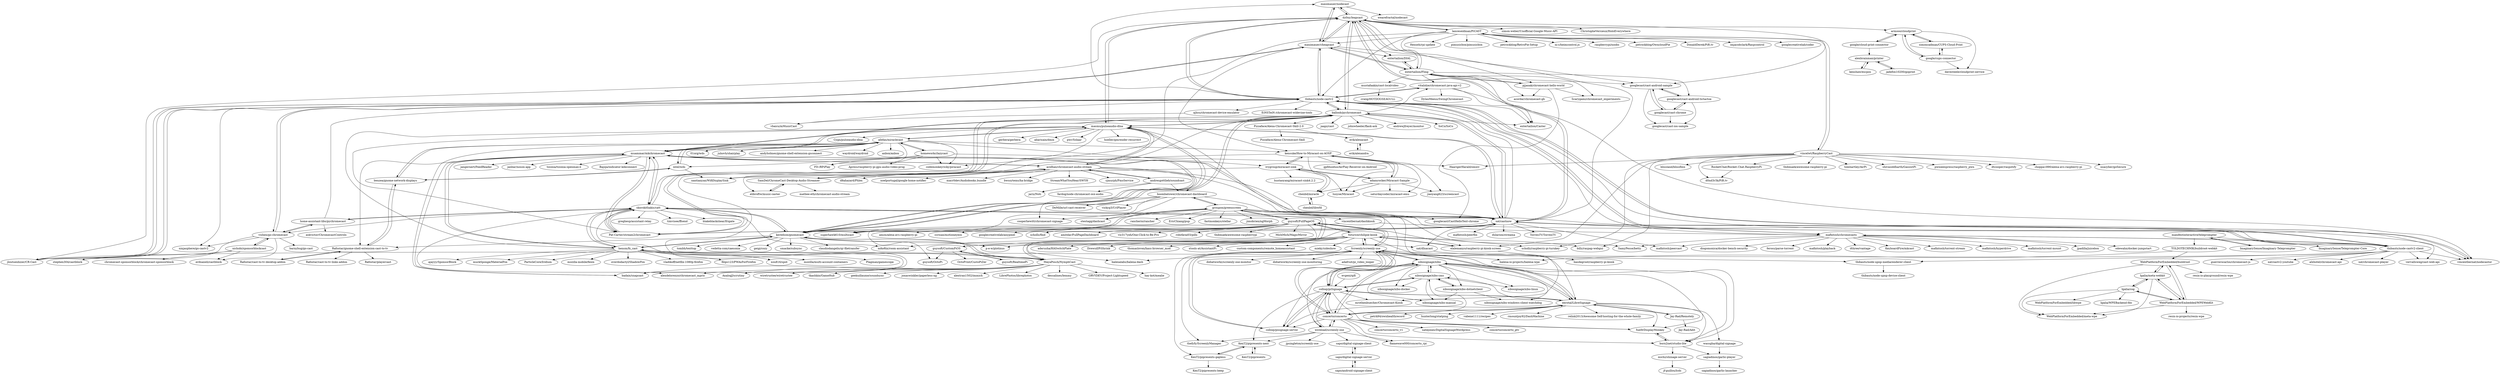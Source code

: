 digraph G {
"mauimauer/nodecast" -> "dz0ny/leapcast"
"mauimauer/nodecast" -> "mauimauer/cheapcast"
"mauimauer/nodecast" -> "wearefractal/nodecast"
"albfan/miraclecast" -> "intel/wds"
"albfan/miraclecast" -> "homeworkc/lazycast"
"albfan/miraclecast" -> "benzea/gnome-network-displays"
"albfan/miraclecast" -> "kensuke/How-to-Miracast-on-AOSP"
"albfan/miraclecast" -> "codemonkeyricky/piracast"
"albfan/miraclecast" -> "anbox/anbox" ["e"=1]
"albfan/miraclecast" -> "ivygroup/miracast-sink"
"albfan/miraclecast" -> "01org/wds"
"albfan/miraclecast" -> "masmu/pulseaudio-dlna"
"albfan/miraclecast" -> "juhovh/shairplay" ["e"=1]
"albfan/miraclecast" -> "muammar/mkchromecast"
"albfan/miraclecast" -> "FD-/RPiPlay" ["e"=1]
"albfan/miraclecast" -> "andyholmes/gnome-shell-extension-gsconnect" ["e"=1]
"albfan/miraclecast" -> "waydroid/waydroid" ["e"=1]
"albfan/miraclecast" -> "badaix/snapcast" ["e"=1]
"guysoft/FullPageOS" -> "futurice/chilipie-kiosk"
"guysoft/FullPageOS" -> "guysoft/CustomPiOS"
"guysoft/FullPageOS" -> "guysoft/OctoPi" ["e"=1]
"guysoft/FullPageOS" -> "amzn/alexa-avs-raspberry-pi" ["e"=1]
"guysoft/FullPageOS" -> "elalemanyo/raspberry-pi-kiosk-screen"
"guysoft/FullPageOS" -> "ccrisan/motioneyeos" ["e"=1]
"guysoft/FullPageOS" -> "googlecreativelab/anypixel" ["e"=1]
"guysoft/FullPageOS" -> "schollz/find" ["e"=1]
"guysoft/FullPageOS" -> "amitdar/FullPageDashboard"
"guysoft/FullPageOS" -> "vic317yeh/One-Click-to-Be-Pro" ["e"=1]
"guysoft/FullPageOS" -> "Screenly/screenly-ose"
"guysoft/FullPageOS" -> "groupon/greenscreen"
"guysoft/FullPageOS" -> "rohitkrai03/pills" ["e"=1]
"guysoft/FullPageOS" -> "thibmaek/awesome-raspberrypi" ["e"=1]
"guysoft/FullPageOS" -> "MichMich/MagicMirror" ["e"=1]
"xibosignage/xibo-cms" -> "xibosignage/xibo-dotnetclient"
"xibosignage/xibo-cms" -> "xibosignage/xibo"
"xibosignage/xibo-cms" -> "xibosignage/xibo-linux"
"xibosignage/xibo-cms" -> "xibosignage/xibo-docker"
"xibosignage/xibo-cms" -> "xibosignage/xibo-manual"
"xibosignage/xibo-cms" -> "colloqi/piSignage"
"skorokithakis/catt" -> "xat/castnow"
"skorokithakis/catt" -> "balloob/pychromecast"
"skorokithakis/catt" -> "keredson/gnomecast"
"skorokithakis/catt" -> "muammar/mkchromecast"
"skorokithakis/catt" -> "home-assistant-libs/pychromecast"
"skorokithakis/catt" -> "hensm/fx_cast"
"skorokithakis/catt" -> "Pat-Carter/stream2chromecast"
"skorokithakis/catt" -> "badaix/snapcast" ["e"=1]
"skorokithakis/catt" -> "vishen/go-chromecast"
"skorokithakis/catt" -> "alexdelorenzo/chromecast_mpris"
"skorokithakis/catt" -> "MayaPosch/NymphCast"
"skorokithakis/catt" -> "greghesp/assistant-relay" ["e"=1]
"skorokithakis/catt" -> "timvisee/ffsend" ["e"=1]
"skorokithakis/catt" -> "mKeRix/room-assistant" ["e"=1]
"skorokithakis/catt" -> "blakeblackshear/frigate" ["e"=1]
"mafintosh/chromecasts" -> "thibauts/node-castv2-client"
"mafintosh/chromecasts" -> "xat/castnow"
"mafintosh/chromecasts" -> "mafintosh/playback" ["e"=1]
"mafintosh/chromecasts" -> "mafintosh/peercast" ["e"=1]
"mafintosh/chromecasts" -> "dthree/vantage" ["e"=1]
"mafintosh/chromecasts" -> "KeyboardFire/mkcast" ["e"=1]
"mafintosh/chromecasts" -> "SamyPesse/betty" ["e"=1]
"mafintosh/chromecasts" -> "mafintosh/torrent-stream" ["e"=1]
"mafintosh/chromecasts" -> "mafintosh/hyperdrive" ["e"=1]
"mafintosh/chromecasts" -> "mafintosh/torrent-mount" ["e"=1]
"mafintosh/chromecasts" -> "jpadilla/juicebox" ["e"=1]
"mafintosh/chromecasts" -> "odewahn/docker-jumpstart" ["e"=1]
"mafintosh/chromecasts" -> "thibauts/node-castv2"
"mafintosh/chromecasts" -> "diogomonica/docker-bench-security" ["e"=1]
"mafintosh/chromecasts" -> "feross/parse-torrent"
"Igalia/meta-webkit" -> "Igalia/cog"
"Igalia/meta-webkit" -> "WebPlatformForEmbedded/meta-wpe"
"Igalia/meta-webkit" -> "WebPlatformForEmbedded/buildroot"
"Igalia/meta-webkit" -> "WebPlatformForEmbedded/WPEWebKit"
"wassgha/digital-signage" -> "sagiadinos/garlic-player"
"google/cloud-print-connector" -> "armooo/cloudprint"
"google/cloud-print-connector" -> "alexbrainman/printer"
"acidhax/chromecast-audio-stream" -> "SamDel/ChromeCast-Desktop-Audio-Streamer"
"acidhax/chromecast-audio-stream" -> "andresgottlieb/soundcast"
"acidhax/chromecast-audio-stream" -> "elibroftw/music-caster"
"acidhax/chromecast-audio-stream" -> "muammar/mkchromecast"
"acidhax/chromecast-audio-stream" -> "masmu/pulseaudio-dlna"
"acidhax/chromecast-audio-stream" -> "balloob/pychromecast"
"acidhax/chromecast-audio-stream" -> "d8ahazard/Phlex" ["e"=1]
"acidhax/chromecast-audio-stream" -> "noelportugal/google-home-notifier" ["e"=1]
"acidhax/chromecast-audio-stream" -> "macr0dev/Audiobooks.bundle" ["e"=1]
"acidhax/chromecast-audio-stream" -> "thibauts/node-castv2-client"
"acidhax/chromecast-audio-stream" -> "bwssytems/ha-bridge" ["e"=1]
"acidhax/chromecast-audio-stream" -> "xat/castnow"
"acidhax/chromecast-audio-stream" -> "StreamWhatYouHear/SWYH" ["e"=1]
"acidhax/chromecast-audio-stream" -> "boombatower/chromecast-dashboard"
"acidhax/chromecast-audio-stream" -> "cjmurph/PmsService" ["e"=1]
"lanceseidman/PiCAST" -> "vincelwt/RaspberryCast"
"lanceseidman/PiCAST" -> "dz0ny/leapcast"
"lanceseidman/PiCAST" -> "codemonkeyricky/piracast"
"lanceseidman/PiCAST" -> "Hexxeh/rpi-update" ["e"=1]
"lanceseidman/PiCAST" -> "pimusicbox/pimusicbox" ["e"=1]
"lanceseidman/PiCAST" -> "petrockblog/RetroPie-Setup" ["e"=1]
"lanceseidman/PiCAST" -> "ni-c/heimcontrol.js" ["e"=1]
"lanceseidman/PiCAST" -> "raspberrypi/noobs" ["e"=1]
"lanceseidman/PiCAST" -> "xat/castnow"
"lanceseidman/PiCAST" -> "petrockblog/OwncloudPie" ["e"=1]
"lanceseidman/PiCAST" -> "DonaldDerek/PiR.tv"
"lanceseidman/PiCAST" -> "mauimauer/cheapcast"
"lanceseidman/PiCAST" -> "imjacobclark/Raspcontrol" ["e"=1]
"lanceseidman/PiCAST" -> "thibauts/node-castv2"
"lanceseidman/PiCAST" -> "googlecreativelab/coder" ["e"=1]
"xat/castnow" -> "mafintosh/peerflix" ["e"=1]
"xat/castnow" -> "skorokithakis/catt"
"xat/castnow" -> "xat/dlnacast"
"xat/castnow" -> "mafintosh/peercast" ["e"=1]
"xat/castnow" -> "balloob/pychromecast"
"xat/castnow" -> "muammar/mkchromecast"
"xat/castnow" -> "thibauts/node-castv2-client"
"xat/castnow" -> "mafintosh/chromecasts"
"xat/castnow" -> "Pat-Carter/stream2chromecast"
"xat/castnow" -> "keredson/gnomecast"
"xat/castnow" -> "dz0ny/leapcast"
"xat/castnow" -> "thibauts/node-castv2"
"xat/castnow" -> "masmu/pulseaudio-dlna"
"xat/castnow" -> "dularion/streama" ["e"=1]
"xat/castnow" -> "TorrenTV/TorrenTV" ["e"=1]
"muammar/mkchromecast" -> "balloob/pychromecast"
"muammar/mkchromecast" -> "skorokithakis/catt"
"muammar/mkchromecast" -> "keredson/gnomecast"
"muammar/mkchromecast" -> "xat/castnow"
"muammar/mkchromecast" -> "masmu/pulseaudio-dlna"
"muammar/mkchromecast" -> "Pat-Carter/stream2chromecast"
"muammar/mkchromecast" -> "hensm/fx_cast"
"muammar/mkchromecast" -> "jangernert/FeedReader" ["e"=1]
"muammar/mkchromecast" -> "badaix/snapcast" ["e"=1]
"muammar/mkchromecast" -> "janbar/noson-app" ["e"=1]
"muammar/mkchromecast" -> "acidhax/chromecast-audio-stream"
"muammar/mkchromecast" -> "albfan/miraclecast"
"muammar/mkchromecast" -> "tizonia/tizonia-openmax-il" ["e"=1]
"muammar/mkchromecast" -> "Rafostar/gnome-shell-extension-cast-to-tv"
"muammar/mkchromecast" -> "Bajoja/indicator-kdeconnect" ["e"=1]
"masmu/pulseaudio-dlna" -> "muammar/mkchromecast"
"masmu/pulseaudio-dlna" -> "hzeller/gmrender-resurrect" ["e"=1]
"masmu/pulseaudio-dlna" -> "Cygn/pulseaudio-dlna"
"masmu/pulseaudio-dlna" -> "badaix/snapcast" ["e"=1]
"masmu/pulseaudio-dlna" -> "p-e-w/plotinus" ["e"=1]
"masmu/pulseaudio-dlna" -> "balloob/pychromecast"
"masmu/pulseaudio-dlna" -> "albfan/miraclecast"
"masmu/pulseaudio-dlna" -> "dz0ny/leapcast"
"masmu/pulseaudio-dlna" -> "gerbera/gerbera" ["e"=1]
"masmu/pulseaudio-dlna" -> "xat/castnow"
"masmu/pulseaudio-dlna" -> "keredson/gnomecast"
"masmu/pulseaudio-dlna" -> "acidhax/chromecast-audio-stream"
"masmu/pulseaudio-dlna" -> "abarisain/dmix" ["e"=1]
"masmu/pulseaudio-dlna" -> "Pat-Carter/stream2chromecast"
"masmu/pulseaudio-dlna" -> "pwr/Solaar" ["e"=1]
"Screenly/screenly-ose" -> "colloqi/piSignage"
"Screenly/screenly-ose" -> "xibosignage/xibo"
"Screenly/screenly-ose" -> "eerotal/LibreSignage"
"Screenly/screenly-ose" -> "colloqi/pisignage-server"
"Screenly/screenly-ose" -> "concerto/concerto"
"Screenly/screenly-ose" -> "futurice/chilipie-kiosk"
"Screenly/screenly-ose" -> "balenalabs/balena-dash" ["e"=1]
"Screenly/screenly-ose" -> "didiatworkz/screenly-ose-monitor"
"Screenly/screenly-ose" -> "born2net/studio-lite"
"Screenly/screenly-ose" -> "didiatworkz/screenly-ose-monitoring"
"Screenly/screenly-ose" -> "KenT2/pipresents-gapless"
"Screenly/screenly-ose" -> "guysoft/FullPageOS"
"Screenly/screenly-ose" -> "thefyfy/ScreenlyManager"
"Screenly/screenly-ose" -> "adafruit/pi_video_looper" ["e"=1]
"Screenly/screenly-ose" -> "balena-io-projects/balena-wpe"
"colloqi/pisignage-server" -> "colloqi/piSignage"
"colloqi/pisignage-server" -> "Screenly/screenly-ose"
"balloob/pychromecast" -> "Pat-Carter/stream2chromecast"
"balloob/pychromecast" -> "skorokithakis/catt"
"balloob/pychromecast" -> "xat/castnow"
"balloob/pychromecast" -> "muammar/mkchromecast"
"balloob/pychromecast" -> "keredson/gnomecast"
"balloob/pychromecast" -> "thibauts/node-castv2"
"balloob/pychromecast" -> "dz0ny/leapcast"
"balloob/pychromecast" -> "Pizzaface/Alexa-Chromecast-Skill-2.0"
"balloob/pychromecast" -> "masmu/pulseaudio-dlna"
"balloob/pychromecast" -> "entertailion/Caster"
"balloob/pychromecast" -> "vitalidze/chromecast-java-api-v2"
"balloob/pychromecast" -> "jaapz/cast"
"balloob/pychromecast" -> "johnwheeler/flask-ask" ["e"=1]
"balloob/pychromecast" -> "andrewjfreyer/monitor" ["e"=1]
"balloob/pychromecast" -> "SoCo/SoCo" ["e"=1]
"keredson/gnomecast" -> "skorokithakis/catt"
"keredson/gnomecast" -> "muammar/mkchromecast"
"keredson/gnomecast" -> "balloob/pychromecast"
"keredson/gnomecast" -> "xat/castnow"
"keredson/gnomecast" -> "Rafostar/gnome-shell-extension-cast-to-tv"
"keredson/gnomecast" -> "p-e-w/plotinus" ["e"=1]
"keredson/gnomecast" -> "masmu/pulseaudio-dlna"
"keredson/gnomecast" -> "tombh/texttop" ["e"=1]
"keredson/gnomecast" -> "vedetta-com/caesonia" ["e"=1]
"keredson/gnomecast" -> "geigi/cozy" ["e"=1]
"keredson/gnomecast" -> "hensm/fx_cast"
"keredson/gnomecast" -> "smacke/subsync" ["e"=1]
"keredson/gnomecast" -> "xat/dlnacast"
"keredson/gnomecast" -> "claudiodangelis/qr-filetransfer" ["e"=1]
"keredson/gnomecast" -> "MayaPosch/NymphCast"
"MayaPosch/NymphCast" -> "badaix/snapcast" ["e"=1]
"MayaPosch/NymphCast" -> "alextran1502/immich" ["e"=1]
"MayaPosch/NymphCast" -> "LibrePhotos/librephotos" ["e"=1]
"MayaPosch/NymphCast" -> "skorokithakis/catt"
"MayaPosch/NymphCast" -> "dessalines/lemmy" ["e"=1]
"MayaPosch/NymphCast" -> "GRVYDEV/Project-Lightspeed" ["e"=1]
"MayaPosch/NymphCast" -> "hay-kot/mealie" ["e"=1]
"MayaPosch/NymphCast" -> "AnalogJ/scrutiny" ["e"=1]
"MayaPosch/NymphCast" -> "alexdelorenzo/chromecast_mpris"
"MayaPosch/NymphCast" -> "wiretrustee/wiretrustee" ["e"=1]
"MayaPosch/NymphCast" -> "hensm/fx_cast"
"MayaPosch/NymphCast" -> "tkashkin/GameHub" ["e"=1]
"MayaPosch/NymphCast" -> "geekuillaume/soundsync" ["e"=1]
"MayaPosch/NymphCast" -> "jonaswinkler/paperless-ng" ["e"=1]
"MayaPosch/NymphCast" -> "keredson/gnomecast"
"chenbd/miracle" -> "chenbd/libwfd"
"homeworkc/lazycast" -> "albfan/miraclecast"
"homeworkc/lazycast" -> "intel/wds"
"homeworkc/lazycast" -> "HaarigerHarald/omxiv"
"homeworkc/lazycast" -> "codemonkeyricky/piracast"
"homeworkc/lazycast" -> "FD-/RPiPlay" ["e"=1]
"homeworkc/lazycast" -> "Apress/raspberry-pi-gpu-audio-video-prog" ["e"=1]
"armooo/cloudprint" -> "simoncadman/CUPS-Cloud-Print"
"armooo/cloudprint" -> "davesteele/cloudprint-service"
"armooo/cloudprint" -> "google/cups-connector"
"armooo/cloudprint" -> "google/cloud-print-connector"
"hensm/fx_cast" -> "muammar/mkchromecast"
"hensm/fx_cast" -> "skorokithakis/catt"
"hensm/fx_cast" -> "ParticleCore/Iridium" ["e"=1]
"hensm/fx_cast" -> "mozilla-mobile/fenix" ["e"=1]
"hensm/fx_cast" -> "overdodactyl/ShadowFox" ["e"=1]
"hensm/fx_cast" -> "vladikoff/netflix-1080p-firefox" ["e"=1]
"hensm/fx_cast" -> "MayaPosch/NymphCast"
"hensm/fx_cast" -> "filips123/PWAsForFirefox" ["e"=1]
"hensm/fx_cast" -> "keredson/gnomecast"
"hensm/fx_cast" -> "xou816/spot" ["e"=1]
"hensm/fx_cast" -> "masmu/pulseaudio-dlna"
"hensm/fx_cast" -> "mozilla/multi-account-containers" ["e"=1]
"hensm/fx_cast" -> "Plagman/gamescope" ["e"=1]
"hensm/fx_cast" -> "ajayyy/SponsorBlock" ["e"=1]
"hensm/fx_cast" -> "muckSponge/MaterialFox" ["e"=1]
"vincelwt/RaspberryCast" -> "lanceseidman/PiCAST"
"vincelwt/RaspberryCast" -> "blissland/blissflixx"
"vincelwt/RaspberryCast" -> "HaarigerHarald/omxiv"
"vincelwt/RaspberryCast" -> "d0nd3r3k/PiR.tv"
"vincelwt/RaspberryCast" -> "RocketChat/Rocket.Chat.RaspberryPi"
"vincelwt/RaspberryCast" -> "schollz/raspberry-pi-turnkey" ["e"=1]
"vincelwt/RaspberryCast" -> "billz/raspap-webgui" ["e"=1]
"vincelwt/RaspberryCast" -> "thibmaek/awesome-raspberry-pi" ["e"=1]
"vincelwt/RaspberryCast" -> "tomhartley/AirPi" ["e"=1]
"vincelwt/RaspberryCast" -> "shivasiddharth/GassistPi" ["e"=1]
"vincelwt/RaspberryCast" -> "pwnieexpress/raspberry_pwn" ["e"=1]
"vincelwt/RaspberryCast" -> "elalemanyo/raspberry-pi-kiosk-screen"
"vincelwt/RaspberryCast" -> "dtcooper/raspotify" ["e"=1]
"vincelwt/RaspberryCast" -> "choppa1890/alexa-avs-raspberry-pi"
"vincelwt/RaspberryCast" -> "nsacyber/goSecure" ["e"=1]
"kenshaw/escpos" -> "alexbrainman/printer"
"benzea/gnome-network-displays" -> "intel/wds"
"benzea/gnome-network-displays" -> "Rafostar/gnome-shell-extension-cast-to-tv"
"benzea/gnome-network-displays" -> "albfan/miraclecast"
"intel/wds" -> "albfan/miraclecast"
"intel/wds" -> "benzea/gnome-network-displays"
"intel/wds" -> "nantianyan/WifiDisplaySink"
"groupon/greenscreen" -> "superhawk610/multicast"
"groupon/greenscreen" -> "boombatower/chromecast-dashboard"
"groupon/greenscreen" -> "cooperhewitt/chromecast-signage"
"groupon/greenscreen" -> "googlecast/CastHelloText-chrome" ["e"=1]
"groupon/greenscreen" -> "vincentbernat/dashkiosk"
"groupon/greenscreen" -> "wireload/screenly-ose"
"groupon/greenscreen" -> "guysoft/FullPageOS"
"groupon/greenscreen" -> "xat/castnow"
"groupon/greenscreen" -> "mafintosh/chromecasts"
"groupon/greenscreen" -> "rancherio/rancher" ["e"=1]
"groupon/greenscreen" -> "SamyPesse/betty" ["e"=1]
"groupon/greenscreen" -> "EricChiang/pup" ["e"=1]
"groupon/greenscreen" -> "fastmonkeys/stellar" ["e"=1]
"groupon/greenscreen" -> "jimobrien/ngMorph" ["e"=1]
"groupon/greenscreen" -> "stestagg/dashcast"
"thibauts/node-upnp-mediarenderer-client" -> "thibauts/node-upnp-device-client"
"vishen/go-chromecast" -> "nichobi/sponsorblockcast"
"vishen/go-chromecast" -> "erdnaxeli/castblock"
"vishen/go-chromecast" -> "ninjasphere/go-castv2"
"vishen/go-chromecast" -> "barnybug/go-cast"
"vishen/go-chromecast" -> "stephen304/castblock"
"vishen/go-chromecast" -> "home-assistant-libs/pychromecast"
"vishen/go-chromecast" -> "thibauts/node-castv2"
"colloqi/piSignage" -> "colloqi/pisignage-server"
"colloqi/piSignage" -> "Screenly/screenly-ose"
"colloqi/piSignage" -> "xibosignage/xibo"
"colloqi/piSignage" -> "concerto/concerto"
"colloqi/piSignage" -> "xibosignage/xibo-cms"
"colloqi/piSignage" -> "eerotal/LibreSignage"
"colloqi/piSignage" -> "fuel9/DisplayMonkey"
"colloqi/piSignage" -> "KenT2/pipresents-next"
"colloqi/piSignage" -> "wireload/screenly-ose"
"colloqi/piSignage" -> "mrothenbuecher/Chromecast-Kiosk"
"Pat-Carter/stream2chromecast" -> "balloob/pychromecast"
"Pat-Carter/stream2chromecast" -> "muammar/mkchromecast"
"Pat-Carter/stream2chromecast" -> "xat/castnow"
"Pat-Carter/stream2chromecast" -> "skorokithakis/catt"
"futurice/chilipie-kiosk" -> "guysoft/FullPageOS"
"futurice/chilipie-kiosk" -> "elalemanyo/raspberry-pi-kiosk-screen"
"futurice/chilipie-kiosk" -> "Screenly/screenly-ose"
"futurice/chilipie-kiosk" -> "eerotal/LibreSignage"
"futurice/chilipie-kiosk" -> "balenalabs/balena-dash" ["e"=1]
"futurice/chilipie-kiosk" -> "billz/raspap-webgui" ["e"=1]
"futurice/chilipie-kiosk" -> "guysoft/CustomPiOS"
"futurice/chilipie-kiosk" -> "aderusha/HASwitchPlate" ["e"=1]
"futurice/chilipie-kiosk" -> "Drewsif/PiShrink" ["e"=1]
"futurice/chilipie-kiosk" -> "thomasloven/hass-browser_mod" ["e"=1]
"futurice/chilipie-kiosk" -> "schollz/raspberry-pi-turnkey" ["e"=1]
"futurice/chilipie-kiosk" -> "xtools-at/AssistantPi" ["e"=1]
"futurice/chilipie-kiosk" -> "custom-components/remote_homeassistant" ["e"=1]
"futurice/chilipie-kiosk" -> "mieky/sideshow"
"futurice/chilipie-kiosk" -> "mKeRix/room-assistant" ["e"=1]
"ivygroup/miracast-sink" -> "kensuke/How-to-Miracast-on-AOSP"
"ivygroup/miracast-sink" -> "adamrocker/Miracast-Sample"
"ivygroup/miracast-sink" -> "hustaoyang/miracast-sink4.2.2"
"ivygroup/miracast-sink" -> "lusyoe/Miracast"
"ivygroup/miracast-sink" -> "nantianyan/WifiDisplaySink"
"ivygroup/miracast-sink" -> "chenbd/miracle"
"RocketChat/Rocket.Chat.RaspberryPi" -> "d0nd3r3k/PiR.tv"
"ajhsu/chromecast-device-emulator" -> "vbaicu/mMusicCast"
"dz0ny/leapcast" -> "mauimauer/cheapcast"
"dz0ny/leapcast" -> "mauimauer/nodecast"
"dz0ny/leapcast" -> "thibauts/node-castv2"
"dz0ny/leapcast" -> "simon-weber/Unofficial-Google-Music-API" ["e"=1]
"dz0ny/leapcast" -> "jloutsenhizer/CR-Cast"
"dz0ny/leapcast" -> "entertailion/Fling"
"dz0ny/leapcast" -> "lanceseidman/PiCAST"
"dz0ny/leapcast" -> "entertailion/DIAL"
"dz0ny/leapcast" -> "balloob/pychromecast"
"dz0ny/leapcast" -> "pjjanak/chromecast-hello-world"
"dz0ny/leapcast" -> "xat/castnow"
"dz0ny/leapcast" -> "ChristopheVersieux/HoloEverywhere" ["e"=1]
"dz0ny/leapcast" -> "googlecast/cast-android-sample"
"dz0ny/leapcast" -> "masmu/pulseaudio-dlna"
"dz0ny/leapcast" -> "armooo/cloudprint"
"evgeni/qifi" -> "colloqi/piSignage"
"superhawk610/multicast" -> "groupon/greenscreen"
"boombatower/chromecast-dashboard" -> "groupon/greenscreen"
"boombatower/chromecast-dashboard" -> "mrothenbuecher/Chromecast-Kiosk"
"boombatower/chromecast-dashboard" -> "stestagg/dashcast"
"boombatower/chromecast-dashboard" -> "superhawk610/multicast"
"boombatower/chromecast-dashboard" -> "cooperhewitt/chromecast-signage"
"boombatower/chromecast-dashboard" -> "DeMille/url-cast-receiver"
"boombatower/chromecast-dashboard" -> "vickyg3/UrlPlayer"
"nichobi/sponsorblockcast" -> "erdnaxeli/castblock"
"nichobi/sponsorblockcast" -> "stephen304/castblock"
"nichobi/sponsorblockcast" -> "vishen/go-chromecast"
"nichobi/sponsorblockcast" -> "chromecast-sponsorblock/chromecast-sponsorblock"
"manifestinteractive/teleprompter" -> "ImaginarySense/Teleprompter-Core"
"manifestinteractive/teleprompter" -> "ImaginarySense/Imaginary-Teleprompter"
"manifestinteractive/teleprompter" -> "TOLDOTECHNIK/buildroot-webkit"
"elalemanyo/raspberry-pi-kiosk-screen" -> "basdegroot/raspberry-pi-kiosk"
"elalemanyo/raspberry-pi-kiosk-screen" -> "futurice/chilipie-kiosk"
"home-assistant-libs/pychromecast" -> "skorokithakis/catt"
"home-assistant-libs/pychromecast" -> "vishen/go-chromecast"
"home-assistant-libs/pychromecast" -> "thibauts/node-castv2"
"home-assistant-libs/pychromecast" -> "askvictor/ChromecastControls"
"vitalidze/chromecast-java-api-v2" -> "vincentbernat/nodecastor"
"vitalidze/chromecast-java-api-v2" -> "entertailion/Caster"
"vitalidze/chromecast-java-api-v2" -> "thibauts/node-castv2"
"vitalidze/chromecast-java-api-v2" -> "DylanMeeus/SwingChromecast"
"sapo/android-signage-client" -> "sapo/digital-signage-server"
"entertailion/Fling" -> "entertailion/DIAL"
"entertailion/Fling" -> "pjjanak/chromecast-hello-world"
"entertailion/Fling" -> "entertailion/Caster"
"entertailion/Fling" -> "googlecast/cast-android-tictactoe"
"entertailion/Fling" -> "googlecast/cast-android-sample"
"entertailion/Fling" -> "mauimauer/cheapcast"
"entertailion/Fling" -> "dz0ny/leapcast"
"entertailion/Fling" -> "acordar/chromecast-gb"
"entertailion/Fling" -> "vitalidze/chromecast-java-api-v2"
"entertailion/Fling" -> "mustafaakin/cast-localvideo"
"entertailion/Fling" -> "Scarygami/chromecast_experiments"
"guysoft/CustomPiOS" -> "guysoft/RealtimePi"
"guysoft/CustomPiOS" -> "OctoPrint/CustoPiZer"
"guysoft/CustomPiOS" -> "guysoft/OctoPi" ["e"=1]
"alexbrainman/printer" -> "jadefox10200/goprint"
"alexbrainman/printer" -> "kenshaw/escpos"
"jadefox10200/goprint" -> "alexbrainman/printer"
"andresgottlieb/soundcast" -> "acidhax/chromecast-audio-stream"
"andresgottlieb/soundcast" -> "fardog/node-chromecast-osx-audio"
"andresgottlieb/soundcast" -> "boombatower/chromecast-dashboard"
"andresgottlieb/soundcast" -> "jariz/Noti" ["e"=1]
"thibauts/node-castv2-client" -> "thibauts/node-castv2"
"thibauts/node-castv2-client" -> "mafintosh/chromecasts"
"thibauts/node-castv2-client" -> "vincentbernat/nodecastor"
"thibauts/node-castv2-client" -> "xat/chromecast-player"
"thibauts/node-castv2-client" -> "guerrerocarlos/chromecast-js"
"thibauts/node-castv2-client" -> "xat/castnow"
"thibauts/node-castv2-client" -> "xat/castv2-youtube"
"thibauts/node-castv2-client" -> "jloutsenhizer/CR-Cast"
"thibauts/node-castv2-client" -> "thibauts/node-upnp-mediarenderer-client"
"thibauts/node-castv2-client" -> "alxhotel/chromecast-api"
"thibauts/node-castv2-client" -> "vervallsweg/cast-web-api" ["e"=1]
"thibauts/node-castv2" -> "thibauts/node-castv2-client"
"thibauts/node-castv2" -> "vincentbernat/nodecastor"
"thibauts/node-castv2" -> "jloutsenhizer/CR-Cast"
"thibauts/node-castv2" -> "vbaicu/mMusicCast"
"thibauts/node-castv2" -> "vitalidze/chromecast-java-api-v2"
"thibauts/node-castv2" -> "dz0ny/leapcast"
"thibauts/node-castv2" -> "EiNSTeiN-/chromecast-widevine-tools"
"thibauts/node-castv2" -> "mauimauer/cheapcast"
"thibauts/node-castv2" -> "vervallsweg/cast-web-api" ["e"=1]
"thibauts/node-castv2" -> "vishen/go-chromecast"
"thibauts/node-castv2" -> "entertailion/Caster"
"thibauts/node-castv2" -> "ajhsu/chromecast-device-emulator"
"thibauts/node-castv2" -> "balloob/pychromecast"
"thibauts/node-castv2" -> "mauimauer/nodecast"
"thibauts/node-castv2" -> "ninjasphere/go-castv2"
"mauimauer/cheapcast" -> "dz0ny/leapcast"
"mauimauer/cheapcast" -> "mauimauer/nodecast"
"mauimauer/cheapcast" -> "entertailion/Fling"
"mauimauer/cheapcast" -> "jloutsenhizer/CR-Cast"
"mauimauer/cheapcast" -> "thibauts/node-castv2"
"mauimauer/cheapcast" -> "kensuke/How-to-Miracast-on-AOSP"
"mauimauer/cheapcast" -> "googlecast/cast-android-sample"
"mauimauer/cheapcast" -> "entertailion/DIAL"
"guysoft/RealtimePi" -> "guysoft/CustomPiOS"
"SamDel/ChromeCast-Desktop-Audio-Streamer" -> "acidhax/chromecast-audio-stream"
"SamDel/ChromeCast-Desktop-Audio-Streamer" -> "elibroftw/music-caster"
"SamDel/ChromeCast-Desktop-Audio-Streamer" -> "matbee-eth/chromecast-audio-stream"
"xibosignage/xibo" -> "xibosignage/xibo-cms"
"xibosignage/xibo" -> "xibosignage/xibo-dotnetclient"
"xibosignage/xibo" -> "concerto/concerto"
"xibosignage/xibo" -> "Screenly/screenly-ose"
"xibosignage/xibo" -> "colloqi/piSignage"
"xibosignage/xibo" -> "xibosignage/xibo-linux"
"xibosignage/xibo" -> "eerotal/LibreSignage"
"xibosignage/xibo" -> "born2net/studio-lite"
"xibosignage/xibo" -> "xibosignage/xibo-windows-client-watchdog"
"xibosignage/xibo" -> "xibosignage/xibo-manual"
"xibosignage/xibo" -> "fuel9/DisplayMonkey"
"xibosignage/xibo" -> "xibosignage/xibo-docker"
"xibosignage/xibo" -> "colloqi/pisignage-server"
"Pizzaface/Alexa-Chromecast-Skill-2.0" -> "erik/alexacast"
"Pizzaface/Alexa-Chromecast-Skill-2.0" -> "Pizzaface/Alexa-Chromecast-Skill"
"concerto/concerto" -> "xibosignage/xibo"
"concerto/concerto" -> "fuel9/DisplayMonkey"
"concerto/concerto" -> "wireload/screenly-ose"
"concerto/concerto" -> "born2net/studio-lite"
"concerto/concerto" -> "eerotal/LibreSignage"
"concerto/concerto" -> "concerto/concerto_v1"
"concerto/concerto" -> "colloqi/piSignage"
"concerto/concerto" -> "flamewave000/concerto_rpi"
"concerto/concerto" -> "natejones/DigitalSignageWordpress"
"concerto/concerto" -> "xibosignage/xibo-cms"
"concerto/concerto" -> "Screenly/screenly-ose"
"concerto/concerto" -> "colloqi/pisignage-server"
"concerto/concerto" -> "concerto/concerto_gtv"
"ImaginarySense/Imaginary-Teleprompter" -> "manifestinteractive/teleprompter"
"eerotal/LibreSignage" -> "concerto/concerto"
"eerotal/LibreSignage" -> "Screenly/screenly-ose"
"eerotal/LibreSignage" -> "born2net/studio-lite"
"eerotal/LibreSignage" -> "fuel9/DisplayMonkey"
"eerotal/LibreSignage" -> "wassgha/digital-signage"
"eerotal/LibreSignage" -> "xibosignage/xibo"
"eerotal/LibreSignage" -> "colloqi/piSignage"
"eerotal/LibreSignage" -> "Jay-Rad/Remotely"
"eerotal/LibreSignage" -> "xibosignage/xibo-cms"
"eerotal/LibreSignage" -> "petrk94/ownhealthrecord"
"eerotal/LibreSignage" -> "hunterlong/statping" ["e"=1]
"eerotal/LibreSignage" -> "colloqi/pisignage-server"
"eerotal/LibreSignage" -> "vabene1111/recipes" ["e"=1]
"eerotal/LibreSignage" -> "rmountjoy92/DashMachine" ["e"=1]
"eerotal/LibreSignage" -> "relink2013/Awesome-Self-hosting-for-the-whole-family"
"Jay-Rad/Remotely" -> "Jay-Rad/Adit"
"Jay-Rad/Remotely" -> "eerotal/LibreSignage"
"google/cups-connector" -> "armooo/cloudprint"
"google/cups-connector" -> "simoncadman/CUPS-Cloud-Print"
"google/cups-connector" -> "davesteele/cloudprint-service"
"born2net/studio-lite" -> "fuel9/DisplayMonkey"
"born2net/studio-lite" -> "sagiadinos/garlic-player"
"born2net/studio-lite" -> "michz/shinage-server"
"michz/shinage-server" -> "jf-guillou/lcds"
"sagiadinos/garlic-player" -> "sagiadinos/garlic-launcher"
"elibroftw/music-caster" -> "SamDel/ChromeCast-Desktop-Audio-Streamer"
"Igalia/cog" -> "Igalia/meta-webkit"
"Igalia/cog" -> "WebPlatformForEmbedded/libwpe"
"Igalia/cog" -> "WebPlatformForEmbedded/meta-wpe"
"Igalia/cog" -> "WebPlatformForEmbedded/WPEWebKit"
"Igalia/cog" -> "Igalia/WPEBackend-fdo"
"WebPlatformForEmbedded/WPEWebKit" -> "WebPlatformForEmbedded/buildroot"
"WebPlatformForEmbedded/WPEWebKit" -> "WebPlatformForEmbedded/meta-wpe"
"WebPlatformForEmbedded/WPEWebKit" -> "Igalia/meta-webkit"
"WebPlatformForEmbedded/WPEWebKit" -> "resin-io-projects/resin-wpe"
"WebPlatformForEmbedded/WPEWebKit" -> "Igalia/cog"
"WebPlatformForEmbedded/buildroot" -> "WebPlatformForEmbedded/WPEWebKit"
"WebPlatformForEmbedded/buildroot" -> "WebPlatformForEmbedded/meta-wpe"
"WebPlatformForEmbedded/buildroot" -> "resin-io-playground/resin-wpe" ["e"=1]
"WebPlatformForEmbedded/buildroot" -> "Igalia/meta-webkit"
"Rafostar/gnome-shell-extension-cast-to-tv" -> "Rafostar/cast-to-tv-desktop-addon"
"Rafostar/gnome-shell-extension-cast-to-tv" -> "Rafostar/cast-to-tv-links-addon"
"Rafostar/gnome-shell-extension-cast-to-tv" -> "Rafostar/playercast"
"Rafostar/gnome-shell-extension-cast-to-tv" -> "benzea/gnome-network-displays"
"chenbd/libwfd" -> "chenbd/miracle"
"wireload/screenly-ose" -> "concerto/concerto"
"wireload/screenly-ose" -> "sapo/digital-signage-client"
"wireload/screenly-ose" -> "jpsingleton/screenly-ose"
"wireload/screenly-ose" -> "colloqi/piSignage"
"wireload/screenly-ose" -> "KenT2/pipresents-next"
"wireload/screenly-ose" -> "flamewave000/concerto_rpi"
"wireload/screenly-ose" -> "thefyfy/ScreenlyManager"
"vincentbernat/nodecastor" -> "thibauts/node-castv2"
"googlecast/cast-android-tictactoe" -> "googlecast/cast-android-sample"
"googlecast/cast-android-tictactoe" -> "googlecast/cast-chrome"
"googlecast/cast-android-tictactoe" -> "googlecast/cast-ios-sample"
"KenT2/pipresents-gapless" -> "KenT2/pipresents-next"
"KenT2/pipresents-gapless" -> "KenT2/pipresents-beep"
"KenT2/pipresents-next" -> "KenT2/pipresents"
"KenT2/pipresents-next" -> "KenT2/pipresents-gapless"
"pjjanak/chromecast-hello-world" -> "acordar/chromecast-gb"
"pjjanak/chromecast-hello-world" -> "entertailion/Fling"
"pjjanak/chromecast-hello-world" -> "googlecast/CastHelloText-chrome" ["e"=1]
"pjjanak/chromecast-hello-world" -> "Scarygami/chromecast_experiments"
"vincentbernat/dashkiosk" -> "vincentbernat/nodecastor"
"vincentbernat/dashkiosk" -> "superhawk610/multicast"
"adamrocker/Miracast-Sample" -> "ivygroup/miracast-sink"
"adamrocker/Miracast-Sample" -> "kensuke/How-to-Miracast-on-AOSP"
"adamrocker/Miracast-Sample" -> "chenbd/miracle"
"adamrocker/Miracast-Sample" -> "saturdaycoder/miracast-emu"
"adamrocker/Miracast-Sample" -> "jiaoyang623/screencast"
"adamrocker/Miracast-Sample" -> "lusyoe/Miracast"
"kensuke/How-to-Miracast-on-AOSP" -> "ivygroup/miracast-sink"
"kensuke/How-to-Miracast-on-AOSP" -> "adamrocker/Miracast-Sample"
"kensuke/How-to-Miracast-on-AOSP" -> "nantianyan/WifiDisplaySink"
"kensuke/How-to-Miracast-on-AOSP" -> "chenbd/miracle"
"kensuke/How-to-Miracast-on-AOSP" -> "lusyoe/Miracast"
"kensuke/How-to-Miracast-on-AOSP" -> "jiaoyang623/screencast"
"kensuke/How-to-Miracast-on-AOSP" -> "gpfduoduo/AirPlay-Receiver-on-Android" ["e"=1]
"kensuke/How-to-Miracast-on-AOSP" -> "saturdaycoder/miracast-emu"
"jloutsenhizer/CR-Cast" -> "thibauts/node-castv2"
"jloutsenhizer/CR-Cast" -> "mauimauer/cheapcast"
"xibosignage/xibo-dotnetclient" -> "xibosignage/xibo-manual"
"xibosignage/xibo-dotnetclient" -> "xibosignage/xibo-cms"
"xibosignage/xibo-dotnetclient" -> "xibosignage/xibo-windows-client-watchdog"
"TOLDOTECHNIK/buildroot-webkit" -> "WebPlatformForEmbedded/buildroot"
"TOLDOTECHNIK/buildroot-webkit" -> "balena-io-projects/balena-wpe"
"googlecast/cast-android-sample" -> "googlecast/cast-android-tictactoe"
"googlecast/cast-android-sample" -> "googlecast/cast-chrome"
"googlecast/cast-android-sample" -> "googlecast/cast-ios-sample"
"erik/alexacast" -> "erik/alexandra"
"erik/alexandra" -> "erik/alexacast"
"simoncadman/CUPS-Cloud-Print" -> "armooo/cloudprint"
"simoncadman/CUPS-Cloud-Print" -> "google/cups-connector"
"fuel9/DisplayMonkey" -> "born2net/studio-lite"
"xat/dlnacast" -> "thibauts/node-upnp-mediarenderer-client"
"googlecast/cast-chrome" -> "googlecast/cast-android-tictactoe"
"googlecast/cast-chrome" -> "googlecast/cast-android-sample"
"googlecast/cast-chrome" -> "googlecast/cast-ios-sample"
"entertailion/DIAL" -> "entertailion/Fling"
"KenT2/pipresents" -> "KenT2/pipresents-next"
"mustafaakin/cast-localvideo" -> "craiig/HOTDOGSEAGULL"
"Rafostar/cast-to-tv-desktop-addon" -> "Rafostar/gnome-shell-extension-cast-to-tv"
"sapo/digital-signage-client" -> "sapo/digital-signage-server"
"sapo/digital-signage-server" -> "sapo/digital-signage-client"
"sapo/digital-signage-server" -> "sapo/android-signage-client"
"mauimauer/nodecast" ["l"="-7.957,-18.506"]
"dz0ny/leapcast" ["l"="-7.921,-18.49"]
"mauimauer/cheapcast" ["l"="-7.936,-18.517"]
"wearefractal/nodecast" ["l"="-8.002,-18.545"]
"albfan/miraclecast" ["l"="-8.043,-18.473"]
"intel/wds" ["l"="-8.079,-18.479"]
"homeworkc/lazycast" ["l"="-8.04,-18.527"]
"benzea/gnome-network-displays" ["l"="-8.071,-18.443"]
"kensuke/How-to-Miracast-on-AOSP" ["l"="-8.079,-18.527"]
"codemonkeyricky/piracast" ["l"="-8.002,-18.519"]
"anbox/anbox" ["l"="-34.916,3.479"]
"ivygroup/miracast-sink" ["l"="-8.1,-18.517"]
"01org/wds" ["l"="-8.108,-18.459"]
"masmu/pulseaudio-dlna" ["l"="-7.956,-18.44"]
"juhovh/shairplay" ["l"="-7.809,-19.508"]
"muammar/mkchromecast" ["l"="-7.966,-18.412"]
"FD-/RPiPlay" ["l"="-7.726,-19.587"]
"andyholmes/gnome-shell-extension-gsconnect" ["l"="-36.145,2.998"]
"waydroid/waydroid" ["l"="-34.852,3.559"]
"badaix/snapcast" ["l"="-7.597,-19.514"]
"guysoft/FullPageOS" ["l"="-7.667,-18.64"]
"futurice/chilipie-kiosk" ["l"="-7.644,-18.68"]
"guysoft/CustomPiOS" ["l"="-7.664,-18.721"]
"guysoft/OctoPi" ["l"="-21.06,37.742"]
"amzn/alexa-avs-raspberry-pi" ["l"="2.661,39.947"]
"elalemanyo/raspberry-pi-kiosk-screen" ["l"="-7.723,-18.67"]
"ccrisan/motioneyeos" ["l"="-32.226,39.853"]
"googlecreativelab/anypixel" ["l"="13.814,-34.266"]
"schollz/find" ["l"="28.375,-18.921"]
"amitdar/FullPageDashboard" ["l"="-7.701,-18.631"]
"vic317yeh/One-Click-to-Be-Pro" ["l"="28.165,-19.175"]
"Screenly/screenly-ose" ["l"="-7.578,-18.669"]
"groupon/greenscreen" ["l"="-7.719,-18.545"]
"rohitkrai03/pills" ["l"="13.744,-34.174"]
"thibmaek/awesome-raspberrypi" ["l"="28.197,-19.036"]
"MichMich/MagicMirror" ["l"="-39.536,40.512"]
"xibosignage/xibo-cms" ["l"="-7.51,-18.637"]
"xibosignage/xibo-dotnetclient" ["l"="-7.489,-18.654"]
"xibosignage/xibo" ["l"="-7.524,-18.658"]
"xibosignage/xibo-linux" ["l"="-7.478,-18.637"]
"xibosignage/xibo-docker" ["l"="-7.493,-18.625"]
"xibosignage/xibo-manual" ["l"="-7.493,-18.642"]
"colloqi/piSignage" ["l"="-7.56,-18.642"]
"skorokithakis/catt" ["l"="-7.938,-18.362"]
"xat/castnow" ["l"="-7.894,-18.434"]
"balloob/pychromecast" ["l"="-7.932,-18.426"]
"keredson/gnomecast" ["l"="-7.961,-18.385"]
"home-assistant-libs/pychromecast" ["l"="-7.902,-18.346"]
"hensm/fx_cast" ["l"="-7.99,-18.365"]
"Pat-Carter/stream2chromecast" ["l"="-7.926,-18.398"]
"vishen/go-chromecast" ["l"="-7.873,-18.351"]
"alexdelorenzo/chromecast_mpris" ["l"="-7.962,-18.288"]
"MayaPosch/NymphCast" ["l"="-7.98,-18.324"]
"greghesp/assistant-relay" ["l"="2.425,40.113"]
"timvisee/ffsend" ["l"="-11.764,-18.051"]
"mKeRix/room-assistant" ["l"="-39.287,40.09"]
"blakeblackshear/frigate" ["l"="-39.296,40.166"]
"mafintosh/chromecasts" ["l"="-7.823,-18.49"]
"thibauts/node-castv2-client" ["l"="-7.842,-18.457"]
"mafintosh/playback" ["l"="9.237,-32.512"]
"mafintosh/peercast" ["l"="9.136,-32.557"]
"dthree/vantage" ["l"="27.968,-18.836"]
"KeyboardFire/mkcast" ["l"="-12.241,-20.405"]
"SamyPesse/betty" ["l"="-12.103,-20.107"]
"mafintosh/torrent-stream" ["l"="9.163,-32.501"]
"mafintosh/hyperdrive" ["l"="12.033,-29.979"]
"mafintosh/torrent-mount" ["l"="-24.958,23.123"]
"jpadilla/juicebox" ["l"="-12.065,-20.144"]
"odewahn/docker-jumpstart" ["l"="10.18,-33.74"]
"thibauts/node-castv2" ["l"="-7.895,-18.464"]
"diogomonica/docker-bench-security" ["l"="-13.935,-6.242"]
"feross/parse-torrent" ["l"="-7.808,-18.531"]
"Igalia/meta-webkit" ["l"="-7.285,-18.8"]
"Igalia/cog" ["l"="-7.257,-18.805"]
"WebPlatformForEmbedded/meta-wpe" ["l"="-7.276,-18.787"]
"WebPlatformForEmbedded/buildroot" ["l"="-7.308,-18.798"]
"WebPlatformForEmbedded/WPEWebKit" ["l"="-7.28,-18.816"]
"wassgha/digital-signage" ["l"="-7.517,-18.721"]
"sagiadinos/garlic-player" ["l"="-7.521,-18.741"]
"google/cloud-print-connector" ["l"="-7.742,-18.259"]
"armooo/cloudprint" ["l"="-7.778,-18.319"]
"alexbrainman/printer" ["l"="-7.708,-18.205"]
"acidhax/chromecast-audio-stream" ["l"="-7.853,-18.423"]
"SamDel/ChromeCast-Desktop-Audio-Streamer" ["l"="-7.802,-18.39"]
"andresgottlieb/soundcast" ["l"="-7.763,-18.431"]
"elibroftw/music-caster" ["l"="-7.817,-18.404"]
"d8ahazard/Phlex" ["l"="-34.677,-23.394"]
"noelportugal/google-home-notifier" ["l"="2.407,40.072"]
"macr0dev/Audiobooks.bundle" ["l"="-34.671,-23.588"]
"bwssytems/ha-bridge" ["l"="-24.863,23.388"]
"StreamWhatYouHear/SWYH" ["l"="47.596,-0.651"]
"boombatower/chromecast-dashboard" ["l"="-7.716,-18.494"]
"cjmurph/PmsService" ["l"="-34.643,-23.416"]
"lanceseidman/PiCAST" ["l"="-7.895,-18.55"]
"vincelwt/RaspberryCast" ["l"="-7.869,-18.636"]
"Hexxeh/rpi-update" ["l"="-32.099,40.019"]
"pimusicbox/pimusicbox" ["l"="-7.564,-19.561"]
"petrockblog/RetroPie-Setup" ["l"="-45.018,15.594"]
"ni-c/heimcontrol.js" ["l"="10.488,-28.353"]
"raspberrypi/noobs" ["l"="-32.022,40.023"]
"petrockblog/OwncloudPie" ["l"="-45.099,15.523"]
"DonaldDerek/PiR.tv" ["l"="-7.867,-18.59"]
"imjacobclark/Raspcontrol" ["l"="10.619,-28.359"]
"googlecreativelab/coder" ["l"="10.567,-28.341"]
"mafintosh/peerflix" ["l"="9.092,-32.567"]
"xat/dlnacast" ["l"="-7.889,-18.385"]
"dularion/streama" ["l"="28.284,-19.048"]
"TorrenTV/TorrenTV" ["l"="8.829,-32.586"]
"jangernert/FeedReader" ["l"="-36.138,2.89"]
"janbar/noson-app" ["l"="-40.351,38.43"]
"tizonia/tizonia-openmax-il" ["l"="-8.886,-20.303"]
"Rafostar/gnome-shell-extension-cast-to-tv" ["l"="-8.049,-18.404"]
"Bajoja/indicator-kdeconnect" ["l"="-36.109,2.861"]
"hzeller/gmrender-resurrect" ["l"="-7.728,-19.467"]
"Cygn/pulseaudio-dlna" ["l"="-8.005,-18.436"]
"p-e-w/plotinus" ["l"="-36.126,2.961"]
"gerbera/gerbera" ["l"="47.584,-0.563"]
"abarisain/dmix" ["l"="-8.751,-19.916"]
"pwr/Solaar" ["l"="-36.049,2.839"]
"eerotal/LibreSignage" ["l"="-7.529,-18.68"]
"colloqi/pisignage-server" ["l"="-7.552,-18.663"]
"concerto/concerto" ["l"="-7.54,-18.64"]
"balenalabs/balena-dash" ["l"="-7.583,-19.365"]
"didiatworkz/screenly-ose-monitor" ["l"="-7.584,-18.701"]
"born2net/studio-lite" ["l"="-7.541,-18.7"]
"didiatworkz/screenly-ose-monitoring" ["l"="-7.601,-18.693"]
"KenT2/pipresents-gapless" ["l"="-7.604,-18.622"]
"thefyfy/ScreenlyManager" ["l"="-7.581,-18.63"]
"adafruit/pi_video_looper" ["l"="-31.962,40.158"]
"balena-io-projects/balena-wpe" ["l"="-7.459,-18.732"]
"Pizzaface/Alexa-Chromecast-Skill-2.0" ["l"="-8.043,-18.337"]
"entertailion/Caster" ["l"="-7.93,-18.473"]
"vitalidze/chromecast-java-api-v2" ["l"="-7.895,-18.488"]
"jaapz/cast" ["l"="-7.982,-18.438"]
"johnwheeler/flask-ask" ["l"="2.755,40.028"]
"andrewjfreyer/monitor" ["l"="-39.287,40.107"]
"SoCo/SoCo" ["l"="-40.343,38.392"]
"tombh/texttop" ["l"="-13.308,2.194"]
"vedetta-com/caesonia" ["l"="-13.16,18.61"]
"geigi/cozy" ["l"="-36.184,3.111"]
"smacke/subsync" ["l"="22.288,-26.667"]
"claudiodangelis/qr-filetransfer" ["l"="28.609,-18.843"]
"alextran1502/immich" ["l"="-32.747,-22.801"]
"LibrePhotos/librephotos" ["l"="-32.911,-22.874"]
"dessalines/lemmy" ["l"="-24.789,-19.798"]
"GRVYDEV/Project-Lightspeed" ["l"="32.766,-26.202"]
"hay-kot/mealie" ["l"="-32.842,-22.765"]
"AnalogJ/scrutiny" ["l"="-32.659,-22.816"]
"wiretrustee/wiretrustee" ["l"="-32.492,-23.177"]
"tkashkin/GameHub" ["l"="-34.75,3.715"]
"geekuillaume/soundsync" ["l"="-7.607,-19.452"]
"jonaswinkler/paperless-ng" ["l"="-32.809,-22.848"]
"chenbd/miracle" ["l"="-8.115,-18.555"]
"chenbd/libwfd" ["l"="-8.134,-18.569"]
"HaarigerHarald/omxiv" ["l"="-7.968,-18.612"]
"Apress/raspberry-pi-gpu-audio-video-prog" ["l"="-31.808,40.191"]
"simoncadman/CUPS-Cloud-Print" ["l"="-7.771,-18.288"]
"davesteele/cloudprint-service" ["l"="-7.738,-18.315"]
"google/cups-connector" ["l"="-7.751,-18.299"]
"ParticleCore/Iridium" ["l"="-28.01,-19.297"]
"mozilla-mobile/fenix" ["l"="-28.115,-22.035"]
"overdodactyl/ShadowFox" ["l"="-27.986,-19.145"]
"vladikoff/netflix-1080p-firefox" ["l"="-30.868,-18.087"]
"filips123/PWAsForFirefox" ["l"="-36.281,3.204"]
"xou816/spot" ["l"="-36.265,3.355"]
"mozilla/multi-account-containers" ["l"="-27.9,-19.236"]
"Plagman/gamescope" ["l"="-34.747,3.739"]
"ajayyy/SponsorBlock" ["l"="-28.336,-21.68"]
"muckSponge/MaterialFox" ["l"="-27.993,-18.94"]
"blissland/blissflixx" ["l"="-7.851,-18.674"]
"d0nd3r3k/PiR.tv" ["l"="-7.889,-18.67"]
"RocketChat/Rocket.Chat.RaspberryPi" ["l"="-7.882,-18.693"]
"schollz/raspberry-pi-turnkey" ["l"="-7.492,-19.09"]
"billz/raspap-webgui" ["l"="-32.188,39.902"]
"thibmaek/awesome-raspberry-pi" ["l"="27.926,-19.425"]
"tomhartley/AirPi" ["l"="-32.344,40.2"]
"shivasiddharth/GassistPi" ["l"="2.624,39.933"]
"pwnieexpress/raspberry_pwn" ["l"="-7.525,-43.045"]
"dtcooper/raspotify" ["l"="-7.595,-19.549"]
"choppa1890/alexa-avs-raspberry-pi" ["l"="-7.843,-18.651"]
"nsacyber/goSecure" ["l"="-12.813,-46.04"]
"kenshaw/escpos" ["l"="-7.684,-18.188"]
"nantianyan/WifiDisplaySink" ["l"="-8.097,-18.5"]
"superhawk610/multicast" ["l"="-7.735,-18.522"]
"cooperhewitt/chromecast-signage" ["l"="-7.703,-18.518"]
"googlecast/CastHelloText-chrome" ["l"="49.626,-0.452"]
"vincentbernat/dashkiosk" ["l"="-7.771,-18.531"]
"wireload/screenly-ose" ["l"="-7.57,-18.599"]
"rancherio/rancher" ["l"="-14.099,-6.443"]
"EricChiang/pup" ["l"="-12.123,-20.423"]
"fastmonkeys/stellar" ["l"="10.283,-34.059"]
"jimobrien/ngMorph" ["l"="30.88,-31.925"]
"stestagg/dashcast" ["l"="-7.684,-18.521"]
"thibauts/node-upnp-mediarenderer-client" ["l"="-7.842,-18.391"]
"thibauts/node-upnp-device-client" ["l"="-7.823,-18.365"]
"nichobi/sponsorblockcast" ["l"="-7.873,-18.296"]
"erdnaxeli/castblock" ["l"="-7.849,-18.295"]
"ninjasphere/go-castv2" ["l"="-7.87,-18.398"]
"barnybug/go-cast" ["l"="-7.833,-18.32"]
"stephen304/castblock" ["l"="-7.863,-18.315"]
"fuel9/DisplayMonkey" ["l"="-7.548,-18.68"]
"KenT2/pipresents-next" ["l"="-7.59,-18.602"]
"mrothenbuecher/Chromecast-Kiosk" ["l"="-7.635,-18.563"]
"aderusha/HASwitchPlate" ["l"="-39.322,40.101"]
"Drewsif/PiShrink" ["l"="-32.156,39.918"]
"thomasloven/hass-browser_mod" ["l"="-39.188,40.141"]
"xtools-at/AssistantPi" ["l"="2.582,39.965"]
"custom-components/remote_homeassistant" ["l"="-39.097,40.154"]
"mieky/sideshow" ["l"="-7.684,-18.701"]
"adamrocker/Miracast-Sample" ["l"="-8.104,-18.54"]
"hustaoyang/miracast-sink4.2.2" ["l"="-8.134,-18.514"]
"lusyoe/Miracast" ["l"="-8.115,-18.526"]
"ajhsu/chromecast-device-emulator" ["l"="-7.977,-18.479"]
"vbaicu/mMusicCast" ["l"="-7.954,-18.476"]
"simon-weber/Unofficial-Google-Music-API" ["l"="-34.451,-25.781"]
"jloutsenhizer/CR-Cast" ["l"="-7.891,-18.504"]
"entertailion/Fling" ["l"="-7.95,-18.541"]
"entertailion/DIAL" ["l"="-7.928,-18.538"]
"pjjanak/chromecast-hello-world" ["l"="-7.973,-18.55"]
"ChristopheVersieux/HoloEverywhere" ["l"="52.924,0.622"]
"googlecast/cast-android-sample" ["l"="-7.936,-18.565"]
"evgeni/qifi" ["l"="-7.577,-18.745"]
"DeMille/url-cast-receiver" ["l"="-7.691,-18.465"]
"vickyg3/UrlPlayer" ["l"="-7.659,-18.473"]
"chromecast-sponsorblock/chromecast-sponsorblock" ["l"="-7.871,-18.262"]
"manifestinteractive/teleprompter" ["l"="-7.368,-18.827"]
"ImaginarySense/Teleprompter-Core" ["l"="-7.346,-18.845"]
"ImaginarySense/Imaginary-Teleprompter" ["l"="-7.375,-18.851"]
"TOLDOTECHNIK/buildroot-webkit" ["l"="-7.379,-18.783"]
"basdegroot/raspberry-pi-kiosk" ["l"="-7.747,-18.703"]
"askvictor/ChromecastControls" ["l"="-7.91,-18.296"]
"vincentbernat/nodecastor" ["l"="-7.853,-18.494"]
"DylanMeeus/SwingChromecast" ["l"="-7.873,-18.508"]
"sapo/android-signage-client" ["l"="-7.498,-18.526"]
"sapo/digital-signage-server" ["l"="-7.513,-18.54"]
"googlecast/cast-android-tictactoe" ["l"="-7.946,-18.583"]
"acordar/chromecast-gb" ["l"="-7.992,-18.573"]
"mustafaakin/cast-localvideo" ["l"="-8.004,-18.604"]
"Scarygami/chromecast_experiments" ["l"="-7.969,-18.571"]
"guysoft/RealtimePi" ["l"="-7.681,-18.749"]
"OctoPrint/CustoPiZer" ["l"="-7.657,-18.758"]
"jadefox10200/goprint" ["l"="-7.713,-18.18"]
"fardog/node-chromecast-osx-audio" ["l"="-7.726,-18.413"]
"jariz/Noti" ["l"="-47.564,-1.059"]
"xat/chromecast-player" ["l"="-7.79,-18.479"]
"guerrerocarlos/chromecast-js" ["l"="-7.8,-18.434"]
"xat/castv2-youtube" ["l"="-7.814,-18.455"]
"alxhotel/chromecast-api" ["l"="-7.788,-18.457"]
"vervallsweg/cast-web-api" ["l"="2.363,40.126"]
"EiNSTeiN-/chromecast-widevine-tools" ["l"="-7.867,-18.476"]
"matbee-eth/chromecast-audio-stream" ["l"="-7.768,-18.374"]
"xibosignage/xibo-windows-client-watchdog" ["l"="-7.497,-18.668"]
"erik/alexacast" ["l"="-8.085,-18.294"]
"Pizzaface/Alexa-Chromecast-Skill" ["l"="-8.072,-18.32"]
"concerto/concerto_v1" ["l"="-7.511,-18.611"]
"flamewave000/concerto_rpi" ["l"="-7.546,-18.61"]
"natejones/DigitalSignageWordpress" ["l"="-7.526,-18.604"]
"concerto/concerto_gtv" ["l"="-7.507,-18.65"]
"Jay-Rad/Remotely" ["l"="-7.474,-18.686"]
"petrk94/ownhealthrecord" ["l"="-7.49,-18.707"]
"hunterlong/statping" ["l"="-32.48,-22.806"]
"vabene1111/recipes" ["l"="-32.846,-22.722"]
"rmountjoy92/DashMachine" ["l"="-32.725,-22.766"]
"relink2013/Awesome-Self-hosting-for-the-whole-family" ["l"="-7.487,-18.739"]
"Jay-Rad/Adit" ["l"="-7.442,-18.686"]
"michz/shinage-server" ["l"="-7.541,-18.744"]
"jf-guillou/lcds" ["l"="-7.538,-18.772"]
"sagiadinos/garlic-launcher" ["l"="-7.514,-18.765"]
"WebPlatformForEmbedded/libwpe" ["l"="-7.231,-18.795"]
"Igalia/WPEBackend-fdo" ["l"="-7.233,-18.817"]
"resin-io-projects/resin-wpe" ["l"="-7.268,-18.845"]
"resin-io-playground/resin-wpe" ["l"="-7.413,-19.104"]
"Rafostar/cast-to-tv-desktop-addon" ["l"="-8.079,-18.4"]
"Rafostar/cast-to-tv-links-addon" ["l"="-8.068,-18.381"]
"Rafostar/playercast" ["l"="-8.095,-18.384"]
"sapo/digital-signage-client" ["l"="-7.533,-18.558"]
"jpsingleton/screenly-ose" ["l"="-7.557,-18.575"]
"googlecast/cast-chrome" ["l"="-7.929,-18.594"]
"googlecast/cast-ios-sample" ["l"="-7.944,-18.602"]
"KenT2/pipresents-beep" ["l"="-7.62,-18.599"]
"KenT2/pipresents" ["l"="-7.59,-18.574"]
"saturdaycoder/miracast-emu" ["l"="-8.089,-18.551"]
"jiaoyang623/screencast" ["l"="-8.126,-18.54"]
"gpfduoduo/AirPlay-Receiver-on-Android" ["l"="-7.896,-19.493"]
"erik/alexandra" ["l"="-8.105,-18.274"]
"craiig/HOTDOGSEAGULL" ["l"="-8.027,-18.635"]
}